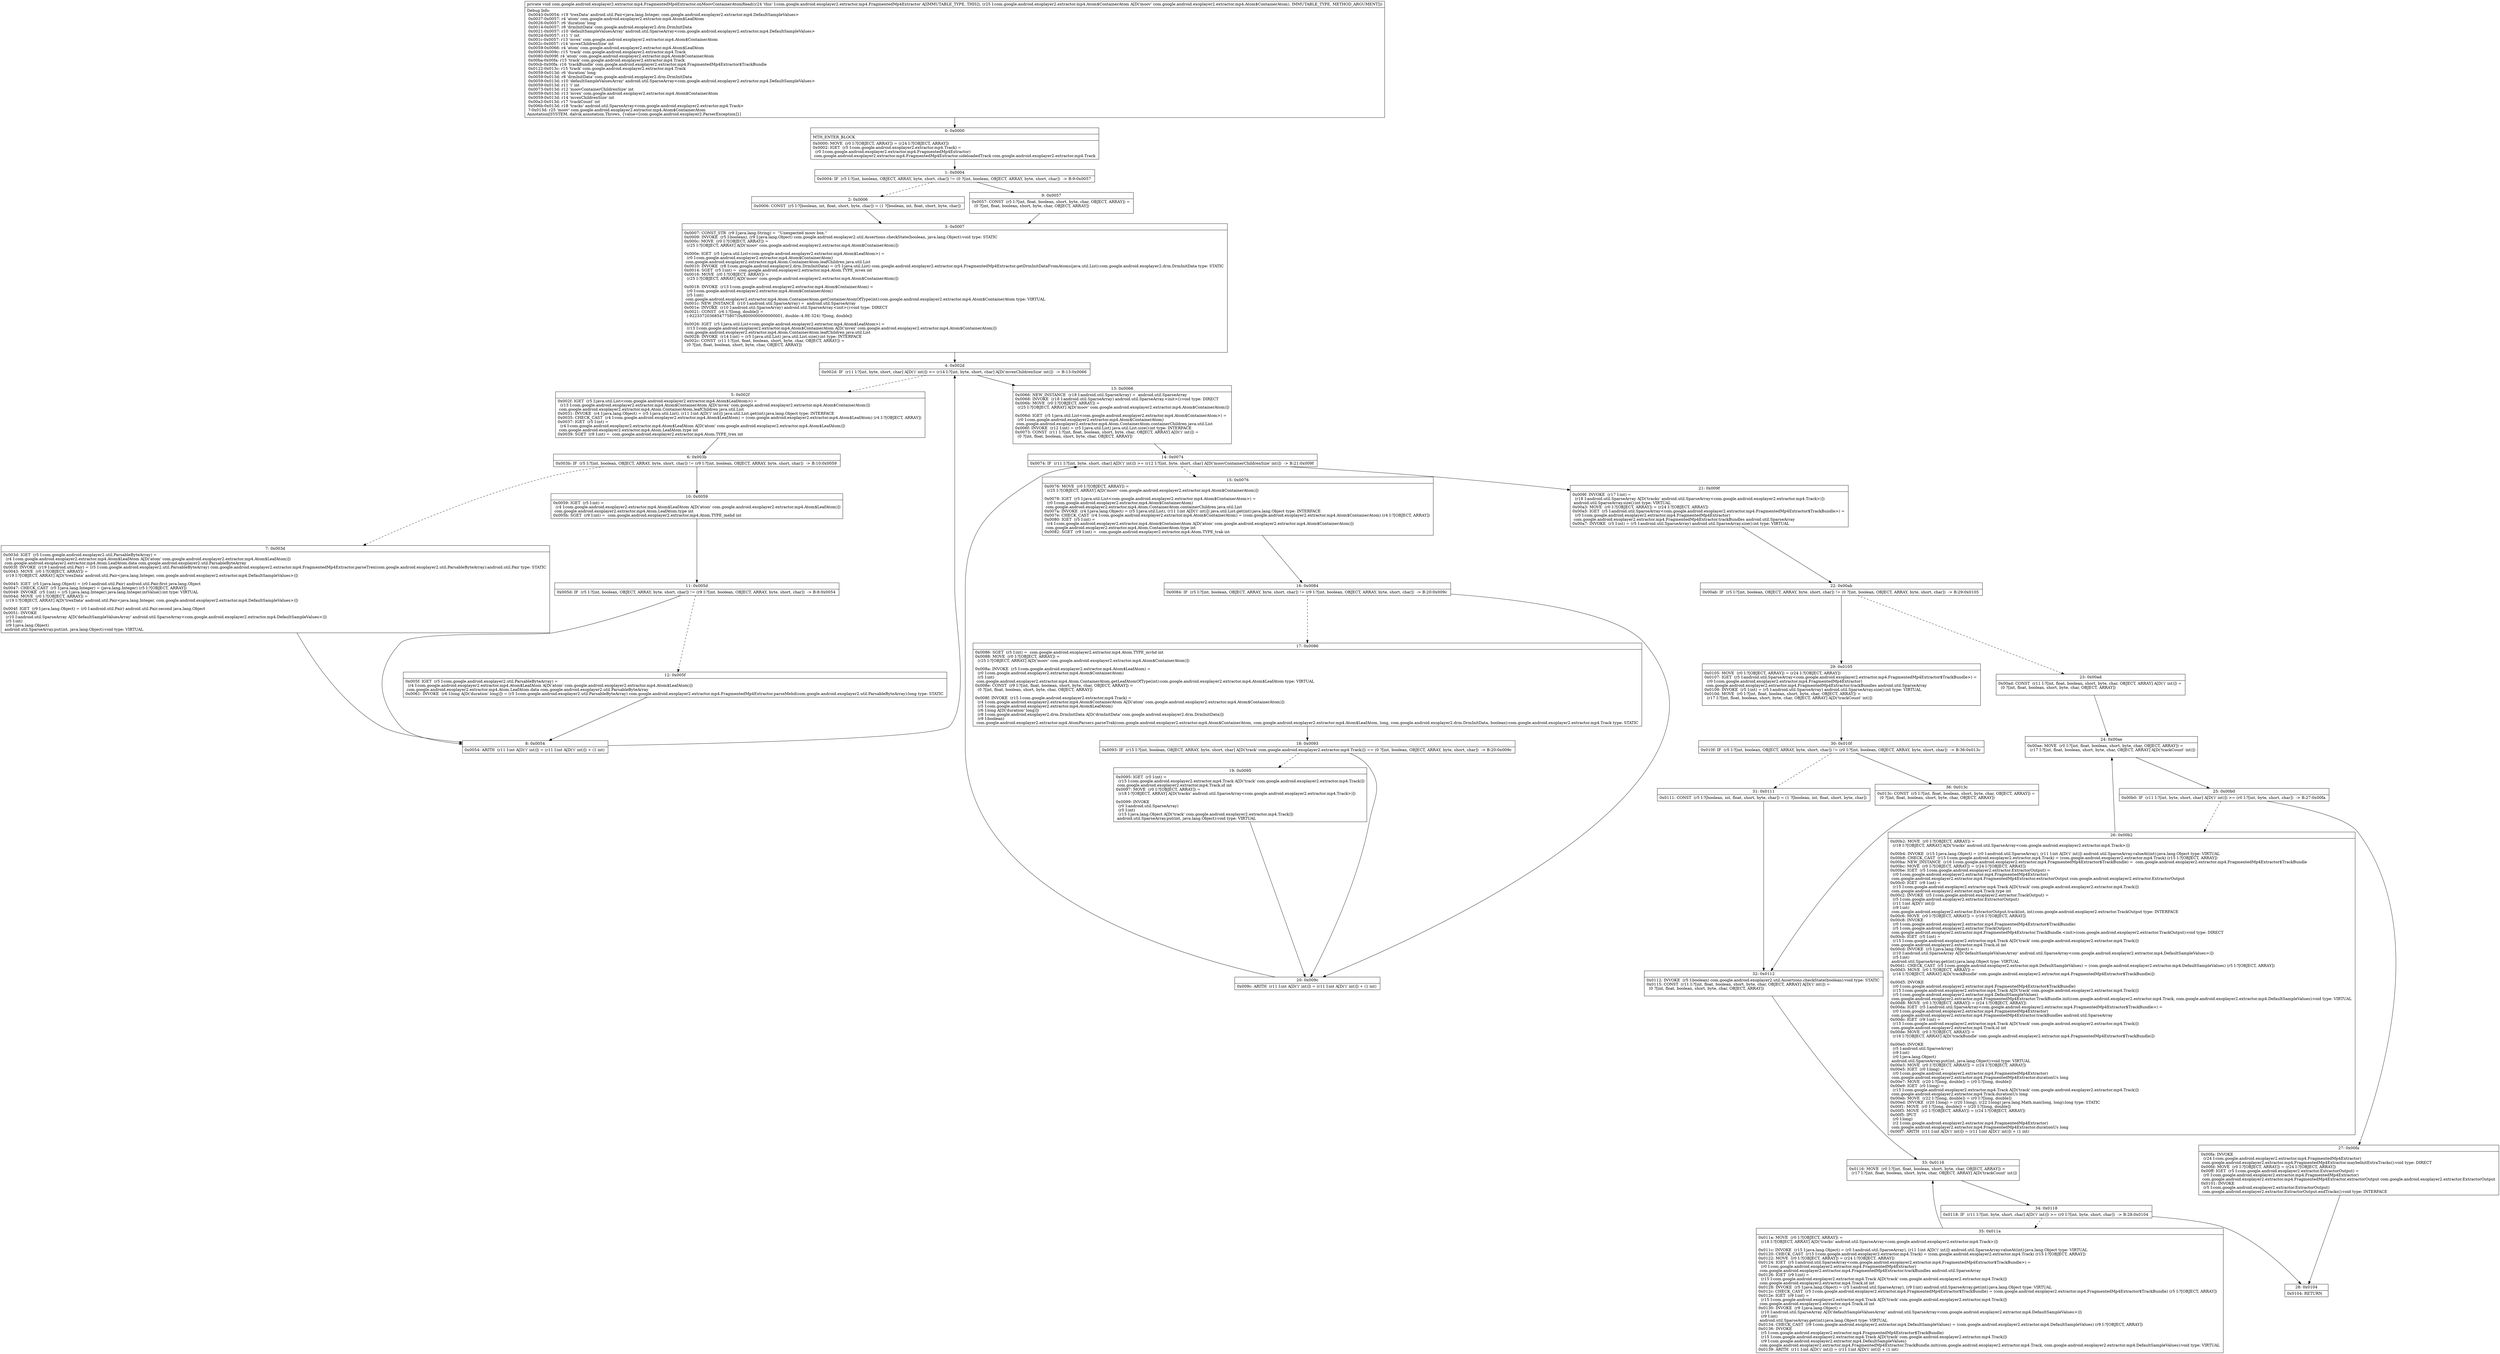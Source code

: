 digraph "CFG forcom.google.android.exoplayer2.extractor.mp4.FragmentedMp4Extractor.onMoovContainerAtomRead(Lcom\/google\/android\/exoplayer2\/extractor\/mp4\/Atom$ContainerAtom;)V" {
Node_0 [shape=record,label="{0\:\ 0x0000|MTH_ENTER_BLOCK\l|0x0000: MOVE  (r0 I:?[OBJECT, ARRAY]) = (r24 I:?[OBJECT, ARRAY]) \l0x0002: IGET  (r5 I:com.google.android.exoplayer2.extractor.mp4.Track) = \l  (r0 I:com.google.android.exoplayer2.extractor.mp4.FragmentedMp4Extractor)\l com.google.android.exoplayer2.extractor.mp4.FragmentedMp4Extractor.sideloadedTrack com.google.android.exoplayer2.extractor.mp4.Track \l}"];
Node_1 [shape=record,label="{1\:\ 0x0004|0x0004: IF  (r5 I:?[int, boolean, OBJECT, ARRAY, byte, short, char]) != (0 ?[int, boolean, OBJECT, ARRAY, byte, short, char])  \-\> B:9:0x0057 \l}"];
Node_2 [shape=record,label="{2\:\ 0x0006|0x0006: CONST  (r5 I:?[boolean, int, float, short, byte, char]) = (1 ?[boolean, int, float, short, byte, char]) \l}"];
Node_3 [shape=record,label="{3\:\ 0x0007|0x0007: CONST_STR  (r9 I:java.lang.String) =  \"Unexpected moov box.\" \l0x0009: INVOKE  (r5 I:boolean), (r9 I:java.lang.Object) com.google.android.exoplayer2.util.Assertions.checkState(boolean, java.lang.Object):void type: STATIC \l0x000c: MOVE  (r0 I:?[OBJECT, ARRAY]) = \l  (r25 I:?[OBJECT, ARRAY] A[D('moov' com.google.android.exoplayer2.extractor.mp4.Atom$ContainerAtom)])\l \l0x000e: IGET  (r5 I:java.util.List\<com.google.android.exoplayer2.extractor.mp4.Atom$LeafAtom\>) = \l  (r0 I:com.google.android.exoplayer2.extractor.mp4.Atom$ContainerAtom)\l com.google.android.exoplayer2.extractor.mp4.Atom.ContainerAtom.leafChildren java.util.List \l0x0010: INVOKE  (r8 I:com.google.android.exoplayer2.drm.DrmInitData) = (r5 I:java.util.List) com.google.android.exoplayer2.extractor.mp4.FragmentedMp4Extractor.getDrmInitDataFromAtoms(java.util.List):com.google.android.exoplayer2.drm.DrmInitData type: STATIC \l0x0014: SGET  (r5 I:int) =  com.google.android.exoplayer2.extractor.mp4.Atom.TYPE_mvex int \l0x0016: MOVE  (r0 I:?[OBJECT, ARRAY]) = \l  (r25 I:?[OBJECT, ARRAY] A[D('moov' com.google.android.exoplayer2.extractor.mp4.Atom$ContainerAtom)])\l \l0x0018: INVOKE  (r13 I:com.google.android.exoplayer2.extractor.mp4.Atom$ContainerAtom) = \l  (r0 I:com.google.android.exoplayer2.extractor.mp4.Atom$ContainerAtom)\l  (r5 I:int)\l com.google.android.exoplayer2.extractor.mp4.Atom.ContainerAtom.getContainerAtomOfType(int):com.google.android.exoplayer2.extractor.mp4.Atom$ContainerAtom type: VIRTUAL \l0x001c: NEW_INSTANCE  (r10 I:android.util.SparseArray) =  android.util.SparseArray \l0x001e: INVOKE  (r10 I:android.util.SparseArray) android.util.SparseArray.\<init\>():void type: DIRECT \l0x0021: CONST  (r6 I:?[long, double]) = \l  (\-9223372036854775807(0x8000000000000001, double:\-4.9E\-324) ?[long, double])\l \l0x0026: IGET  (r5 I:java.util.List\<com.google.android.exoplayer2.extractor.mp4.Atom$LeafAtom\>) = \l  (r13 I:com.google.android.exoplayer2.extractor.mp4.Atom$ContainerAtom A[D('mvex' com.google.android.exoplayer2.extractor.mp4.Atom$ContainerAtom)])\l com.google.android.exoplayer2.extractor.mp4.Atom.ContainerAtom.leafChildren java.util.List \l0x0028: INVOKE  (r14 I:int) = (r5 I:java.util.List) java.util.List.size():int type: INTERFACE \l0x002c: CONST  (r11 I:?[int, float, boolean, short, byte, char, OBJECT, ARRAY]) = \l  (0 ?[int, float, boolean, short, byte, char, OBJECT, ARRAY])\l \l}"];
Node_4 [shape=record,label="{4\:\ 0x002d|0x002d: IF  (r11 I:?[int, byte, short, char] A[D('i' int)]) \>= (r14 I:?[int, byte, short, char] A[D('mvexChildrenSize' int)])  \-\> B:13:0x0066 \l}"];
Node_5 [shape=record,label="{5\:\ 0x002f|0x002f: IGET  (r5 I:java.util.List\<com.google.android.exoplayer2.extractor.mp4.Atom$LeafAtom\>) = \l  (r13 I:com.google.android.exoplayer2.extractor.mp4.Atom$ContainerAtom A[D('mvex' com.google.android.exoplayer2.extractor.mp4.Atom$ContainerAtom)])\l com.google.android.exoplayer2.extractor.mp4.Atom.ContainerAtom.leafChildren java.util.List \l0x0031: INVOKE  (r4 I:java.lang.Object) = (r5 I:java.util.List), (r11 I:int A[D('i' int)]) java.util.List.get(int):java.lang.Object type: INTERFACE \l0x0035: CHECK_CAST  (r4 I:com.google.android.exoplayer2.extractor.mp4.Atom$LeafAtom) = (com.google.android.exoplayer2.extractor.mp4.Atom$LeafAtom) (r4 I:?[OBJECT, ARRAY]) \l0x0037: IGET  (r5 I:int) = \l  (r4 I:com.google.android.exoplayer2.extractor.mp4.Atom$LeafAtom A[D('atom' com.google.android.exoplayer2.extractor.mp4.Atom$LeafAtom)])\l com.google.android.exoplayer2.extractor.mp4.Atom.LeafAtom.type int \l0x0039: SGET  (r9 I:int) =  com.google.android.exoplayer2.extractor.mp4.Atom.TYPE_trex int \l}"];
Node_6 [shape=record,label="{6\:\ 0x003b|0x003b: IF  (r5 I:?[int, boolean, OBJECT, ARRAY, byte, short, char]) != (r9 I:?[int, boolean, OBJECT, ARRAY, byte, short, char])  \-\> B:10:0x0059 \l}"];
Node_7 [shape=record,label="{7\:\ 0x003d|0x003d: IGET  (r5 I:com.google.android.exoplayer2.util.ParsableByteArray) = \l  (r4 I:com.google.android.exoplayer2.extractor.mp4.Atom$LeafAtom A[D('atom' com.google.android.exoplayer2.extractor.mp4.Atom$LeafAtom)])\l com.google.android.exoplayer2.extractor.mp4.Atom.LeafAtom.data com.google.android.exoplayer2.util.ParsableByteArray \l0x003f: INVOKE  (r19 I:android.util.Pair) = (r5 I:com.google.android.exoplayer2.util.ParsableByteArray) com.google.android.exoplayer2.extractor.mp4.FragmentedMp4Extractor.parseTrex(com.google.android.exoplayer2.util.ParsableByteArray):android.util.Pair type: STATIC \l0x0043: MOVE  (r0 I:?[OBJECT, ARRAY]) = \l  (r19 I:?[OBJECT, ARRAY] A[D('trexData' android.util.Pair\<java.lang.Integer, com.google.android.exoplayer2.extractor.mp4.DefaultSampleValues\>)])\l \l0x0045: IGET  (r5 I:java.lang.Object) = (r0 I:android.util.Pair) android.util.Pair.first java.lang.Object \l0x0047: CHECK_CAST  (r5 I:java.lang.Integer) = (java.lang.Integer) (r5 I:?[OBJECT, ARRAY]) \l0x0049: INVOKE  (r5 I:int) = (r5 I:java.lang.Integer) java.lang.Integer.intValue():int type: VIRTUAL \l0x004d: MOVE  (r0 I:?[OBJECT, ARRAY]) = \l  (r19 I:?[OBJECT, ARRAY] A[D('trexData' android.util.Pair\<java.lang.Integer, com.google.android.exoplayer2.extractor.mp4.DefaultSampleValues\>)])\l \l0x004f: IGET  (r9 I:java.lang.Object) = (r0 I:android.util.Pair) android.util.Pair.second java.lang.Object \l0x0051: INVOKE  \l  (r10 I:android.util.SparseArray A[D('defaultSampleValuesArray' android.util.SparseArray\<com.google.android.exoplayer2.extractor.mp4.DefaultSampleValues\>)])\l  (r5 I:int)\l  (r9 I:java.lang.Object)\l android.util.SparseArray.put(int, java.lang.Object):void type: VIRTUAL \l}"];
Node_8 [shape=record,label="{8\:\ 0x0054|0x0054: ARITH  (r11 I:int A[D('i' int)]) = (r11 I:int A[D('i' int)]) + (1 int) \l}"];
Node_9 [shape=record,label="{9\:\ 0x0057|0x0057: CONST  (r5 I:?[int, float, boolean, short, byte, char, OBJECT, ARRAY]) = \l  (0 ?[int, float, boolean, short, byte, char, OBJECT, ARRAY])\l \l}"];
Node_10 [shape=record,label="{10\:\ 0x0059|0x0059: IGET  (r5 I:int) = \l  (r4 I:com.google.android.exoplayer2.extractor.mp4.Atom$LeafAtom A[D('atom' com.google.android.exoplayer2.extractor.mp4.Atom$LeafAtom)])\l com.google.android.exoplayer2.extractor.mp4.Atom.LeafAtom.type int \l0x005b: SGET  (r9 I:int) =  com.google.android.exoplayer2.extractor.mp4.Atom.TYPE_mehd int \l}"];
Node_11 [shape=record,label="{11\:\ 0x005d|0x005d: IF  (r5 I:?[int, boolean, OBJECT, ARRAY, byte, short, char]) != (r9 I:?[int, boolean, OBJECT, ARRAY, byte, short, char])  \-\> B:8:0x0054 \l}"];
Node_12 [shape=record,label="{12\:\ 0x005f|0x005f: IGET  (r5 I:com.google.android.exoplayer2.util.ParsableByteArray) = \l  (r4 I:com.google.android.exoplayer2.extractor.mp4.Atom$LeafAtom A[D('atom' com.google.android.exoplayer2.extractor.mp4.Atom$LeafAtom)])\l com.google.android.exoplayer2.extractor.mp4.Atom.LeafAtom.data com.google.android.exoplayer2.util.ParsableByteArray \l0x0061: INVOKE  (r6 I:long A[D('duration' long)]) = (r5 I:com.google.android.exoplayer2.util.ParsableByteArray) com.google.android.exoplayer2.extractor.mp4.FragmentedMp4Extractor.parseMehd(com.google.android.exoplayer2.util.ParsableByteArray):long type: STATIC \l}"];
Node_13 [shape=record,label="{13\:\ 0x0066|0x0066: NEW_INSTANCE  (r18 I:android.util.SparseArray) =  android.util.SparseArray \l0x0068: INVOKE  (r18 I:android.util.SparseArray) android.util.SparseArray.\<init\>():void type: DIRECT \l0x006b: MOVE  (r0 I:?[OBJECT, ARRAY]) = \l  (r25 I:?[OBJECT, ARRAY] A[D('moov' com.google.android.exoplayer2.extractor.mp4.Atom$ContainerAtom)])\l \l0x006d: IGET  (r5 I:java.util.List\<com.google.android.exoplayer2.extractor.mp4.Atom$ContainerAtom\>) = \l  (r0 I:com.google.android.exoplayer2.extractor.mp4.Atom$ContainerAtom)\l com.google.android.exoplayer2.extractor.mp4.Atom.ContainerAtom.containerChildren java.util.List \l0x006f: INVOKE  (r12 I:int) = (r5 I:java.util.List) java.util.List.size():int type: INTERFACE \l0x0073: CONST  (r11 I:?[int, float, boolean, short, byte, char, OBJECT, ARRAY] A[D('i' int)]) = \l  (0 ?[int, float, boolean, short, byte, char, OBJECT, ARRAY])\l \l}"];
Node_14 [shape=record,label="{14\:\ 0x0074|0x0074: IF  (r11 I:?[int, byte, short, char] A[D('i' int)]) \>= (r12 I:?[int, byte, short, char] A[D('moovContainerChildrenSize' int)])  \-\> B:21:0x009f \l}"];
Node_15 [shape=record,label="{15\:\ 0x0076|0x0076: MOVE  (r0 I:?[OBJECT, ARRAY]) = \l  (r25 I:?[OBJECT, ARRAY] A[D('moov' com.google.android.exoplayer2.extractor.mp4.Atom$ContainerAtom)])\l \l0x0078: IGET  (r5 I:java.util.List\<com.google.android.exoplayer2.extractor.mp4.Atom$ContainerAtom\>) = \l  (r0 I:com.google.android.exoplayer2.extractor.mp4.Atom$ContainerAtom)\l com.google.android.exoplayer2.extractor.mp4.Atom.ContainerAtom.containerChildren java.util.List \l0x007a: INVOKE  (r4 I:java.lang.Object) = (r5 I:java.util.List), (r11 I:int A[D('i' int)]) java.util.List.get(int):java.lang.Object type: INTERFACE \l0x007e: CHECK_CAST  (r4 I:com.google.android.exoplayer2.extractor.mp4.Atom$ContainerAtom) = (com.google.android.exoplayer2.extractor.mp4.Atom$ContainerAtom) (r4 I:?[OBJECT, ARRAY]) \l0x0080: IGET  (r5 I:int) = \l  (r4 I:com.google.android.exoplayer2.extractor.mp4.Atom$ContainerAtom A[D('atom' com.google.android.exoplayer2.extractor.mp4.Atom$ContainerAtom)])\l com.google.android.exoplayer2.extractor.mp4.Atom.ContainerAtom.type int \l0x0082: SGET  (r9 I:int) =  com.google.android.exoplayer2.extractor.mp4.Atom.TYPE_trak int \l}"];
Node_16 [shape=record,label="{16\:\ 0x0084|0x0084: IF  (r5 I:?[int, boolean, OBJECT, ARRAY, byte, short, char]) != (r9 I:?[int, boolean, OBJECT, ARRAY, byte, short, char])  \-\> B:20:0x009c \l}"];
Node_17 [shape=record,label="{17\:\ 0x0086|0x0086: SGET  (r5 I:int) =  com.google.android.exoplayer2.extractor.mp4.Atom.TYPE_mvhd int \l0x0088: MOVE  (r0 I:?[OBJECT, ARRAY]) = \l  (r25 I:?[OBJECT, ARRAY] A[D('moov' com.google.android.exoplayer2.extractor.mp4.Atom$ContainerAtom)])\l \l0x008a: INVOKE  (r5 I:com.google.android.exoplayer2.extractor.mp4.Atom$LeafAtom) = \l  (r0 I:com.google.android.exoplayer2.extractor.mp4.Atom$ContainerAtom)\l  (r5 I:int)\l com.google.android.exoplayer2.extractor.mp4.Atom.ContainerAtom.getLeafAtomOfType(int):com.google.android.exoplayer2.extractor.mp4.Atom$LeafAtom type: VIRTUAL \l0x008e: CONST  (r9 I:?[int, float, boolean, short, byte, char, OBJECT, ARRAY]) = \l  (0 ?[int, float, boolean, short, byte, char, OBJECT, ARRAY])\l \l0x008f: INVOKE  (r15 I:com.google.android.exoplayer2.extractor.mp4.Track) = \l  (r4 I:com.google.android.exoplayer2.extractor.mp4.Atom$ContainerAtom A[D('atom' com.google.android.exoplayer2.extractor.mp4.Atom$ContainerAtom)])\l  (r5 I:com.google.android.exoplayer2.extractor.mp4.Atom$LeafAtom)\l  (r6 I:long A[D('duration' long)])\l  (r8 I:com.google.android.exoplayer2.drm.DrmInitData A[D('drmInitData' com.google.android.exoplayer2.drm.DrmInitData)])\l  (r9 I:boolean)\l com.google.android.exoplayer2.extractor.mp4.AtomParsers.parseTrak(com.google.android.exoplayer2.extractor.mp4.Atom$ContainerAtom, com.google.android.exoplayer2.extractor.mp4.Atom$LeafAtom, long, com.google.android.exoplayer2.drm.DrmInitData, boolean):com.google.android.exoplayer2.extractor.mp4.Track type: STATIC \l}"];
Node_18 [shape=record,label="{18\:\ 0x0093|0x0093: IF  (r15 I:?[int, boolean, OBJECT, ARRAY, byte, short, char] A[D('track' com.google.android.exoplayer2.extractor.mp4.Track)]) == (0 ?[int, boolean, OBJECT, ARRAY, byte, short, char])  \-\> B:20:0x009c \l}"];
Node_19 [shape=record,label="{19\:\ 0x0095|0x0095: IGET  (r5 I:int) = \l  (r15 I:com.google.android.exoplayer2.extractor.mp4.Track A[D('track' com.google.android.exoplayer2.extractor.mp4.Track)])\l com.google.android.exoplayer2.extractor.mp4.Track.id int \l0x0097: MOVE  (r0 I:?[OBJECT, ARRAY]) = \l  (r18 I:?[OBJECT, ARRAY] A[D('tracks' android.util.SparseArray\<com.google.android.exoplayer2.extractor.mp4.Track\>)])\l \l0x0099: INVOKE  \l  (r0 I:android.util.SparseArray)\l  (r5 I:int)\l  (r15 I:java.lang.Object A[D('track' com.google.android.exoplayer2.extractor.mp4.Track)])\l android.util.SparseArray.put(int, java.lang.Object):void type: VIRTUAL \l}"];
Node_20 [shape=record,label="{20\:\ 0x009c|0x009c: ARITH  (r11 I:int A[D('i' int)]) = (r11 I:int A[D('i' int)]) + (1 int) \l}"];
Node_21 [shape=record,label="{21\:\ 0x009f|0x009f: INVOKE  (r17 I:int) = \l  (r18 I:android.util.SparseArray A[D('tracks' android.util.SparseArray\<com.google.android.exoplayer2.extractor.mp4.Track\>)])\l android.util.SparseArray.size():int type: VIRTUAL \l0x00a3: MOVE  (r0 I:?[OBJECT, ARRAY]) = (r24 I:?[OBJECT, ARRAY]) \l0x00a5: IGET  (r5 I:android.util.SparseArray\<com.google.android.exoplayer2.extractor.mp4.FragmentedMp4Extractor$TrackBundle\>) = \l  (r0 I:com.google.android.exoplayer2.extractor.mp4.FragmentedMp4Extractor)\l com.google.android.exoplayer2.extractor.mp4.FragmentedMp4Extractor.trackBundles android.util.SparseArray \l0x00a7: INVOKE  (r5 I:int) = (r5 I:android.util.SparseArray) android.util.SparseArray.size():int type: VIRTUAL \l}"];
Node_22 [shape=record,label="{22\:\ 0x00ab|0x00ab: IF  (r5 I:?[int, boolean, OBJECT, ARRAY, byte, short, char]) != (0 ?[int, boolean, OBJECT, ARRAY, byte, short, char])  \-\> B:29:0x0105 \l}"];
Node_23 [shape=record,label="{23\:\ 0x00ad|0x00ad: CONST  (r11 I:?[int, float, boolean, short, byte, char, OBJECT, ARRAY] A[D('i' int)]) = \l  (0 ?[int, float, boolean, short, byte, char, OBJECT, ARRAY])\l \l}"];
Node_24 [shape=record,label="{24\:\ 0x00ae|0x00ae: MOVE  (r0 I:?[int, float, boolean, short, byte, char, OBJECT, ARRAY]) = \l  (r17 I:?[int, float, boolean, short, byte, char, OBJECT, ARRAY] A[D('trackCount' int)])\l \l}"];
Node_25 [shape=record,label="{25\:\ 0x00b0|0x00b0: IF  (r11 I:?[int, byte, short, char] A[D('i' int)]) \>= (r0 I:?[int, byte, short, char])  \-\> B:27:0x00fa \l}"];
Node_26 [shape=record,label="{26\:\ 0x00b2|0x00b2: MOVE  (r0 I:?[OBJECT, ARRAY]) = \l  (r18 I:?[OBJECT, ARRAY] A[D('tracks' android.util.SparseArray\<com.google.android.exoplayer2.extractor.mp4.Track\>)])\l \l0x00b4: INVOKE  (r15 I:java.lang.Object) = (r0 I:android.util.SparseArray), (r11 I:int A[D('i' int)]) android.util.SparseArray.valueAt(int):java.lang.Object type: VIRTUAL \l0x00b8: CHECK_CAST  (r15 I:com.google.android.exoplayer2.extractor.mp4.Track) = (com.google.android.exoplayer2.extractor.mp4.Track) (r15 I:?[OBJECT, ARRAY]) \l0x00ba: NEW_INSTANCE  (r16 I:com.google.android.exoplayer2.extractor.mp4.FragmentedMp4Extractor$TrackBundle) =  com.google.android.exoplayer2.extractor.mp4.FragmentedMp4Extractor$TrackBundle \l0x00bc: MOVE  (r0 I:?[OBJECT, ARRAY]) = (r24 I:?[OBJECT, ARRAY]) \l0x00be: IGET  (r5 I:com.google.android.exoplayer2.extractor.ExtractorOutput) = \l  (r0 I:com.google.android.exoplayer2.extractor.mp4.FragmentedMp4Extractor)\l com.google.android.exoplayer2.extractor.mp4.FragmentedMp4Extractor.extractorOutput com.google.android.exoplayer2.extractor.ExtractorOutput \l0x00c0: IGET  (r9 I:int) = \l  (r15 I:com.google.android.exoplayer2.extractor.mp4.Track A[D('track' com.google.android.exoplayer2.extractor.mp4.Track)])\l com.google.android.exoplayer2.extractor.mp4.Track.type int \l0x00c2: INVOKE  (r5 I:com.google.android.exoplayer2.extractor.TrackOutput) = \l  (r5 I:com.google.android.exoplayer2.extractor.ExtractorOutput)\l  (r11 I:int A[D('i' int)])\l  (r9 I:int)\l com.google.android.exoplayer2.extractor.ExtractorOutput.track(int, int):com.google.android.exoplayer2.extractor.TrackOutput type: INTERFACE \l0x00c6: MOVE  (r0 I:?[OBJECT, ARRAY]) = (r16 I:?[OBJECT, ARRAY]) \l0x00c8: INVOKE  \l  (r0 I:com.google.android.exoplayer2.extractor.mp4.FragmentedMp4Extractor$TrackBundle)\l  (r5 I:com.google.android.exoplayer2.extractor.TrackOutput)\l com.google.android.exoplayer2.extractor.mp4.FragmentedMp4Extractor.TrackBundle.\<init\>(com.google.android.exoplayer2.extractor.TrackOutput):void type: DIRECT \l0x00cb: IGET  (r5 I:int) = \l  (r15 I:com.google.android.exoplayer2.extractor.mp4.Track A[D('track' com.google.android.exoplayer2.extractor.mp4.Track)])\l com.google.android.exoplayer2.extractor.mp4.Track.id int \l0x00cd: INVOKE  (r5 I:java.lang.Object) = \l  (r10 I:android.util.SparseArray A[D('defaultSampleValuesArray' android.util.SparseArray\<com.google.android.exoplayer2.extractor.mp4.DefaultSampleValues\>)])\l  (r5 I:int)\l android.util.SparseArray.get(int):java.lang.Object type: VIRTUAL \l0x00d1: CHECK_CAST  (r5 I:com.google.android.exoplayer2.extractor.mp4.DefaultSampleValues) = (com.google.android.exoplayer2.extractor.mp4.DefaultSampleValues) (r5 I:?[OBJECT, ARRAY]) \l0x00d3: MOVE  (r0 I:?[OBJECT, ARRAY]) = \l  (r16 I:?[OBJECT, ARRAY] A[D('trackBundle' com.google.android.exoplayer2.extractor.mp4.FragmentedMp4Extractor$TrackBundle)])\l \l0x00d5: INVOKE  \l  (r0 I:com.google.android.exoplayer2.extractor.mp4.FragmentedMp4Extractor$TrackBundle)\l  (r15 I:com.google.android.exoplayer2.extractor.mp4.Track A[D('track' com.google.android.exoplayer2.extractor.mp4.Track)])\l  (r5 I:com.google.android.exoplayer2.extractor.mp4.DefaultSampleValues)\l com.google.android.exoplayer2.extractor.mp4.FragmentedMp4Extractor.TrackBundle.init(com.google.android.exoplayer2.extractor.mp4.Track, com.google.android.exoplayer2.extractor.mp4.DefaultSampleValues):void type: VIRTUAL \l0x00d8: MOVE  (r0 I:?[OBJECT, ARRAY]) = (r24 I:?[OBJECT, ARRAY]) \l0x00da: IGET  (r5 I:android.util.SparseArray\<com.google.android.exoplayer2.extractor.mp4.FragmentedMp4Extractor$TrackBundle\>) = \l  (r0 I:com.google.android.exoplayer2.extractor.mp4.FragmentedMp4Extractor)\l com.google.android.exoplayer2.extractor.mp4.FragmentedMp4Extractor.trackBundles android.util.SparseArray \l0x00dc: IGET  (r9 I:int) = \l  (r15 I:com.google.android.exoplayer2.extractor.mp4.Track A[D('track' com.google.android.exoplayer2.extractor.mp4.Track)])\l com.google.android.exoplayer2.extractor.mp4.Track.id int \l0x00de: MOVE  (r0 I:?[OBJECT, ARRAY]) = \l  (r16 I:?[OBJECT, ARRAY] A[D('trackBundle' com.google.android.exoplayer2.extractor.mp4.FragmentedMp4Extractor$TrackBundle)])\l \l0x00e0: INVOKE  \l  (r5 I:android.util.SparseArray)\l  (r9 I:int)\l  (r0 I:java.lang.Object)\l android.util.SparseArray.put(int, java.lang.Object):void type: VIRTUAL \l0x00e3: MOVE  (r0 I:?[OBJECT, ARRAY]) = (r24 I:?[OBJECT, ARRAY]) \l0x00e5: IGET  (r0 I:long) = \l  (r0 I:com.google.android.exoplayer2.extractor.mp4.FragmentedMp4Extractor)\l com.google.android.exoplayer2.extractor.mp4.FragmentedMp4Extractor.durationUs long \l0x00e7: MOVE  (r20 I:?[long, double]) = (r0 I:?[long, double]) \l0x00e9: IGET  (r0 I:long) = \l  (r15 I:com.google.android.exoplayer2.extractor.mp4.Track A[D('track' com.google.android.exoplayer2.extractor.mp4.Track)])\l com.google.android.exoplayer2.extractor.mp4.Track.durationUs long \l0x00eb: MOVE  (r22 I:?[long, double]) = (r0 I:?[long, double]) \l0x00ed: INVOKE  (r20 I:long) = (r20 I:long), (r22 I:long) java.lang.Math.max(long, long):long type: STATIC \l0x00f1: MOVE  (r0 I:?[long, double]) = (r20 I:?[long, double]) \l0x00f3: MOVE  (r2 I:?[OBJECT, ARRAY]) = (r24 I:?[OBJECT, ARRAY]) \l0x00f5: IPUT  \l  (r0 I:long)\l  (r2 I:com.google.android.exoplayer2.extractor.mp4.FragmentedMp4Extractor)\l com.google.android.exoplayer2.extractor.mp4.FragmentedMp4Extractor.durationUs long \l0x00f7: ARITH  (r11 I:int A[D('i' int)]) = (r11 I:int A[D('i' int)]) + (1 int) \l}"];
Node_27 [shape=record,label="{27\:\ 0x00fa|0x00fa: INVOKE  \l  (r24 I:com.google.android.exoplayer2.extractor.mp4.FragmentedMp4Extractor)\l com.google.android.exoplayer2.extractor.mp4.FragmentedMp4Extractor.maybeInitExtraTracks():void type: DIRECT \l0x00fd: MOVE  (r0 I:?[OBJECT, ARRAY]) = (r24 I:?[OBJECT, ARRAY]) \l0x00ff: IGET  (r5 I:com.google.android.exoplayer2.extractor.ExtractorOutput) = \l  (r0 I:com.google.android.exoplayer2.extractor.mp4.FragmentedMp4Extractor)\l com.google.android.exoplayer2.extractor.mp4.FragmentedMp4Extractor.extractorOutput com.google.android.exoplayer2.extractor.ExtractorOutput \l0x0101: INVOKE  \l  (r5 I:com.google.android.exoplayer2.extractor.ExtractorOutput)\l com.google.android.exoplayer2.extractor.ExtractorOutput.endTracks():void type: INTERFACE \l}"];
Node_28 [shape=record,label="{28\:\ 0x0104|0x0104: RETURN   \l}"];
Node_29 [shape=record,label="{29\:\ 0x0105|0x0105: MOVE  (r0 I:?[OBJECT, ARRAY]) = (r24 I:?[OBJECT, ARRAY]) \l0x0107: IGET  (r5 I:android.util.SparseArray\<com.google.android.exoplayer2.extractor.mp4.FragmentedMp4Extractor$TrackBundle\>) = \l  (r0 I:com.google.android.exoplayer2.extractor.mp4.FragmentedMp4Extractor)\l com.google.android.exoplayer2.extractor.mp4.FragmentedMp4Extractor.trackBundles android.util.SparseArray \l0x0109: INVOKE  (r5 I:int) = (r5 I:android.util.SparseArray) android.util.SparseArray.size():int type: VIRTUAL \l0x010d: MOVE  (r0 I:?[int, float, boolean, short, byte, char, OBJECT, ARRAY]) = \l  (r17 I:?[int, float, boolean, short, byte, char, OBJECT, ARRAY] A[D('trackCount' int)])\l \l}"];
Node_30 [shape=record,label="{30\:\ 0x010f|0x010f: IF  (r5 I:?[int, boolean, OBJECT, ARRAY, byte, short, char]) != (r0 I:?[int, boolean, OBJECT, ARRAY, byte, short, char])  \-\> B:36:0x013c \l}"];
Node_31 [shape=record,label="{31\:\ 0x0111|0x0111: CONST  (r5 I:?[boolean, int, float, short, byte, char]) = (1 ?[boolean, int, float, short, byte, char]) \l}"];
Node_32 [shape=record,label="{32\:\ 0x0112|0x0112: INVOKE  (r5 I:boolean) com.google.android.exoplayer2.util.Assertions.checkState(boolean):void type: STATIC \l0x0115: CONST  (r11 I:?[int, float, boolean, short, byte, char, OBJECT, ARRAY] A[D('i' int)]) = \l  (0 ?[int, float, boolean, short, byte, char, OBJECT, ARRAY])\l \l}"];
Node_33 [shape=record,label="{33\:\ 0x0116|0x0116: MOVE  (r0 I:?[int, float, boolean, short, byte, char, OBJECT, ARRAY]) = \l  (r17 I:?[int, float, boolean, short, byte, char, OBJECT, ARRAY] A[D('trackCount' int)])\l \l}"];
Node_34 [shape=record,label="{34\:\ 0x0118|0x0118: IF  (r11 I:?[int, byte, short, char] A[D('i' int)]) \>= (r0 I:?[int, byte, short, char])  \-\> B:28:0x0104 \l}"];
Node_35 [shape=record,label="{35\:\ 0x011a|0x011a: MOVE  (r0 I:?[OBJECT, ARRAY]) = \l  (r18 I:?[OBJECT, ARRAY] A[D('tracks' android.util.SparseArray\<com.google.android.exoplayer2.extractor.mp4.Track\>)])\l \l0x011c: INVOKE  (r15 I:java.lang.Object) = (r0 I:android.util.SparseArray), (r11 I:int A[D('i' int)]) android.util.SparseArray.valueAt(int):java.lang.Object type: VIRTUAL \l0x0120: CHECK_CAST  (r15 I:com.google.android.exoplayer2.extractor.mp4.Track) = (com.google.android.exoplayer2.extractor.mp4.Track) (r15 I:?[OBJECT, ARRAY]) \l0x0122: MOVE  (r0 I:?[OBJECT, ARRAY]) = (r24 I:?[OBJECT, ARRAY]) \l0x0124: IGET  (r5 I:android.util.SparseArray\<com.google.android.exoplayer2.extractor.mp4.FragmentedMp4Extractor$TrackBundle\>) = \l  (r0 I:com.google.android.exoplayer2.extractor.mp4.FragmentedMp4Extractor)\l com.google.android.exoplayer2.extractor.mp4.FragmentedMp4Extractor.trackBundles android.util.SparseArray \l0x0126: IGET  (r9 I:int) = \l  (r15 I:com.google.android.exoplayer2.extractor.mp4.Track A[D('track' com.google.android.exoplayer2.extractor.mp4.Track)])\l com.google.android.exoplayer2.extractor.mp4.Track.id int \l0x0128: INVOKE  (r5 I:java.lang.Object) = (r5 I:android.util.SparseArray), (r9 I:int) android.util.SparseArray.get(int):java.lang.Object type: VIRTUAL \l0x012c: CHECK_CAST  (r5 I:com.google.android.exoplayer2.extractor.mp4.FragmentedMp4Extractor$TrackBundle) = (com.google.android.exoplayer2.extractor.mp4.FragmentedMp4Extractor$TrackBundle) (r5 I:?[OBJECT, ARRAY]) \l0x012e: IGET  (r9 I:int) = \l  (r15 I:com.google.android.exoplayer2.extractor.mp4.Track A[D('track' com.google.android.exoplayer2.extractor.mp4.Track)])\l com.google.android.exoplayer2.extractor.mp4.Track.id int \l0x0130: INVOKE  (r9 I:java.lang.Object) = \l  (r10 I:android.util.SparseArray A[D('defaultSampleValuesArray' android.util.SparseArray\<com.google.android.exoplayer2.extractor.mp4.DefaultSampleValues\>)])\l  (r9 I:int)\l android.util.SparseArray.get(int):java.lang.Object type: VIRTUAL \l0x0134: CHECK_CAST  (r9 I:com.google.android.exoplayer2.extractor.mp4.DefaultSampleValues) = (com.google.android.exoplayer2.extractor.mp4.DefaultSampleValues) (r9 I:?[OBJECT, ARRAY]) \l0x0136: INVOKE  \l  (r5 I:com.google.android.exoplayer2.extractor.mp4.FragmentedMp4Extractor$TrackBundle)\l  (r15 I:com.google.android.exoplayer2.extractor.mp4.Track A[D('track' com.google.android.exoplayer2.extractor.mp4.Track)])\l  (r9 I:com.google.android.exoplayer2.extractor.mp4.DefaultSampleValues)\l com.google.android.exoplayer2.extractor.mp4.FragmentedMp4Extractor.TrackBundle.init(com.google.android.exoplayer2.extractor.mp4.Track, com.google.android.exoplayer2.extractor.mp4.DefaultSampleValues):void type: VIRTUAL \l0x0139: ARITH  (r11 I:int A[D('i' int)]) = (r11 I:int A[D('i' int)]) + (1 int) \l}"];
Node_36 [shape=record,label="{36\:\ 0x013c|0x013c: CONST  (r5 I:?[int, float, boolean, short, byte, char, OBJECT, ARRAY]) = \l  (0 ?[int, float, boolean, short, byte, char, OBJECT, ARRAY])\l \l}"];
MethodNode[shape=record,label="{private void com.google.android.exoplayer2.extractor.mp4.FragmentedMp4Extractor.onMoovContainerAtomRead((r24 'this' I:com.google.android.exoplayer2.extractor.mp4.FragmentedMp4Extractor A[IMMUTABLE_TYPE, THIS]), (r25 I:com.google.android.exoplayer2.extractor.mp4.Atom$ContainerAtom A[D('moov' com.google.android.exoplayer2.extractor.mp4.Atom$ContainerAtom), IMMUTABLE_TYPE, METHOD_ARGUMENT]))  | Debug Info:\l  0x0043\-0x0054: r19 'trexData' android.util.Pair\<java.lang.Integer, com.google.android.exoplayer2.extractor.mp4.DefaultSampleValues\>\l  0x0037\-0x0057: r4 'atom' com.google.android.exoplayer2.extractor.mp4.Atom$LeafAtom\l  0x0026\-0x0057: r6 'duration' long\l  0x0014\-0x0057: r8 'drmInitData' com.google.android.exoplayer2.drm.DrmInitData\l  0x0021\-0x0057: r10 'defaultSampleValuesArray' android.util.SparseArray\<com.google.android.exoplayer2.extractor.mp4.DefaultSampleValues\>\l  0x002d\-0x0057: r11 'i' int\l  0x001c\-0x0057: r13 'mvex' com.google.android.exoplayer2.extractor.mp4.Atom$ContainerAtom\l  0x002c\-0x0057: r14 'mvexChildrenSize' int\l  0x0059\-0x0066: r4 'atom' com.google.android.exoplayer2.extractor.mp4.Atom$LeafAtom\l  0x0093\-0x009c: r15 'track' com.google.android.exoplayer2.extractor.mp4.Track\l  0x0080\-0x009f: r4 'atom' com.google.android.exoplayer2.extractor.mp4.Atom$ContainerAtom\l  0x00ba\-0x00fa: r15 'track' com.google.android.exoplayer2.extractor.mp4.Track\l  0x00cb\-0x00fa: r16 'trackBundle' com.google.android.exoplayer2.extractor.mp4.FragmentedMp4Extractor$TrackBundle\l  0x0122\-0x013c: r15 'track' com.google.android.exoplayer2.extractor.mp4.Track\l  0x0059\-0x013d: r6 'duration' long\l  0x0059\-0x013d: r8 'drmInitData' com.google.android.exoplayer2.drm.DrmInitData\l  0x0059\-0x013d: r10 'defaultSampleValuesArray' android.util.SparseArray\<com.google.android.exoplayer2.extractor.mp4.DefaultSampleValues\>\l  0x0059\-0x013d: r11 'i' int\l  0x0073\-0x013d: r12 'moovContainerChildrenSize' int\l  0x0059\-0x013d: r13 'mvex' com.google.android.exoplayer2.extractor.mp4.Atom$ContainerAtom\l  0x0059\-0x013d: r14 'mvexChildrenSize' int\l  0x00a3\-0x013d: r17 'trackCount' int\l  0x006b\-0x013d: r18 'tracks' android.util.SparseArray\<com.google.android.exoplayer2.extractor.mp4.Track\>\l  ?\-0x013d: r25 'moov' com.google.android.exoplayer2.extractor.mp4.Atom$ContainerAtom\lAnnotation[SYSTEM, dalvik.annotation.Throws, \{value=[com.google.android.exoplayer2.ParserException]\}]\l}"];
MethodNode -> Node_0;
Node_0 -> Node_1;
Node_1 -> Node_2[style=dashed];
Node_1 -> Node_9;
Node_2 -> Node_3;
Node_3 -> Node_4;
Node_4 -> Node_5[style=dashed];
Node_4 -> Node_13;
Node_5 -> Node_6;
Node_6 -> Node_7[style=dashed];
Node_6 -> Node_10;
Node_7 -> Node_8;
Node_8 -> Node_4;
Node_9 -> Node_3;
Node_10 -> Node_11;
Node_11 -> Node_8;
Node_11 -> Node_12[style=dashed];
Node_12 -> Node_8;
Node_13 -> Node_14;
Node_14 -> Node_15[style=dashed];
Node_14 -> Node_21;
Node_15 -> Node_16;
Node_16 -> Node_17[style=dashed];
Node_16 -> Node_20;
Node_17 -> Node_18;
Node_18 -> Node_19[style=dashed];
Node_18 -> Node_20;
Node_19 -> Node_20;
Node_20 -> Node_14;
Node_21 -> Node_22;
Node_22 -> Node_23[style=dashed];
Node_22 -> Node_29;
Node_23 -> Node_24;
Node_24 -> Node_25;
Node_25 -> Node_26[style=dashed];
Node_25 -> Node_27;
Node_26 -> Node_24;
Node_27 -> Node_28;
Node_29 -> Node_30;
Node_30 -> Node_31[style=dashed];
Node_30 -> Node_36;
Node_31 -> Node_32;
Node_32 -> Node_33;
Node_33 -> Node_34;
Node_34 -> Node_28;
Node_34 -> Node_35[style=dashed];
Node_35 -> Node_33;
Node_36 -> Node_32;
}

